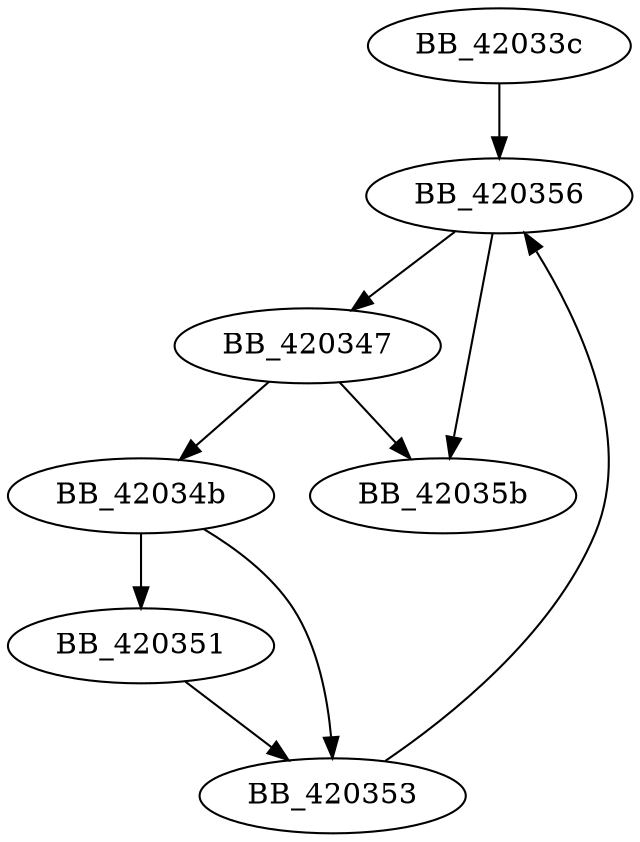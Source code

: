 DiGraph __initterm_e{
BB_42033c->BB_420356
BB_420347->BB_42034b
BB_420347->BB_42035b
BB_42034b->BB_420351
BB_42034b->BB_420353
BB_420351->BB_420353
BB_420353->BB_420356
BB_420356->BB_420347
BB_420356->BB_42035b
}
